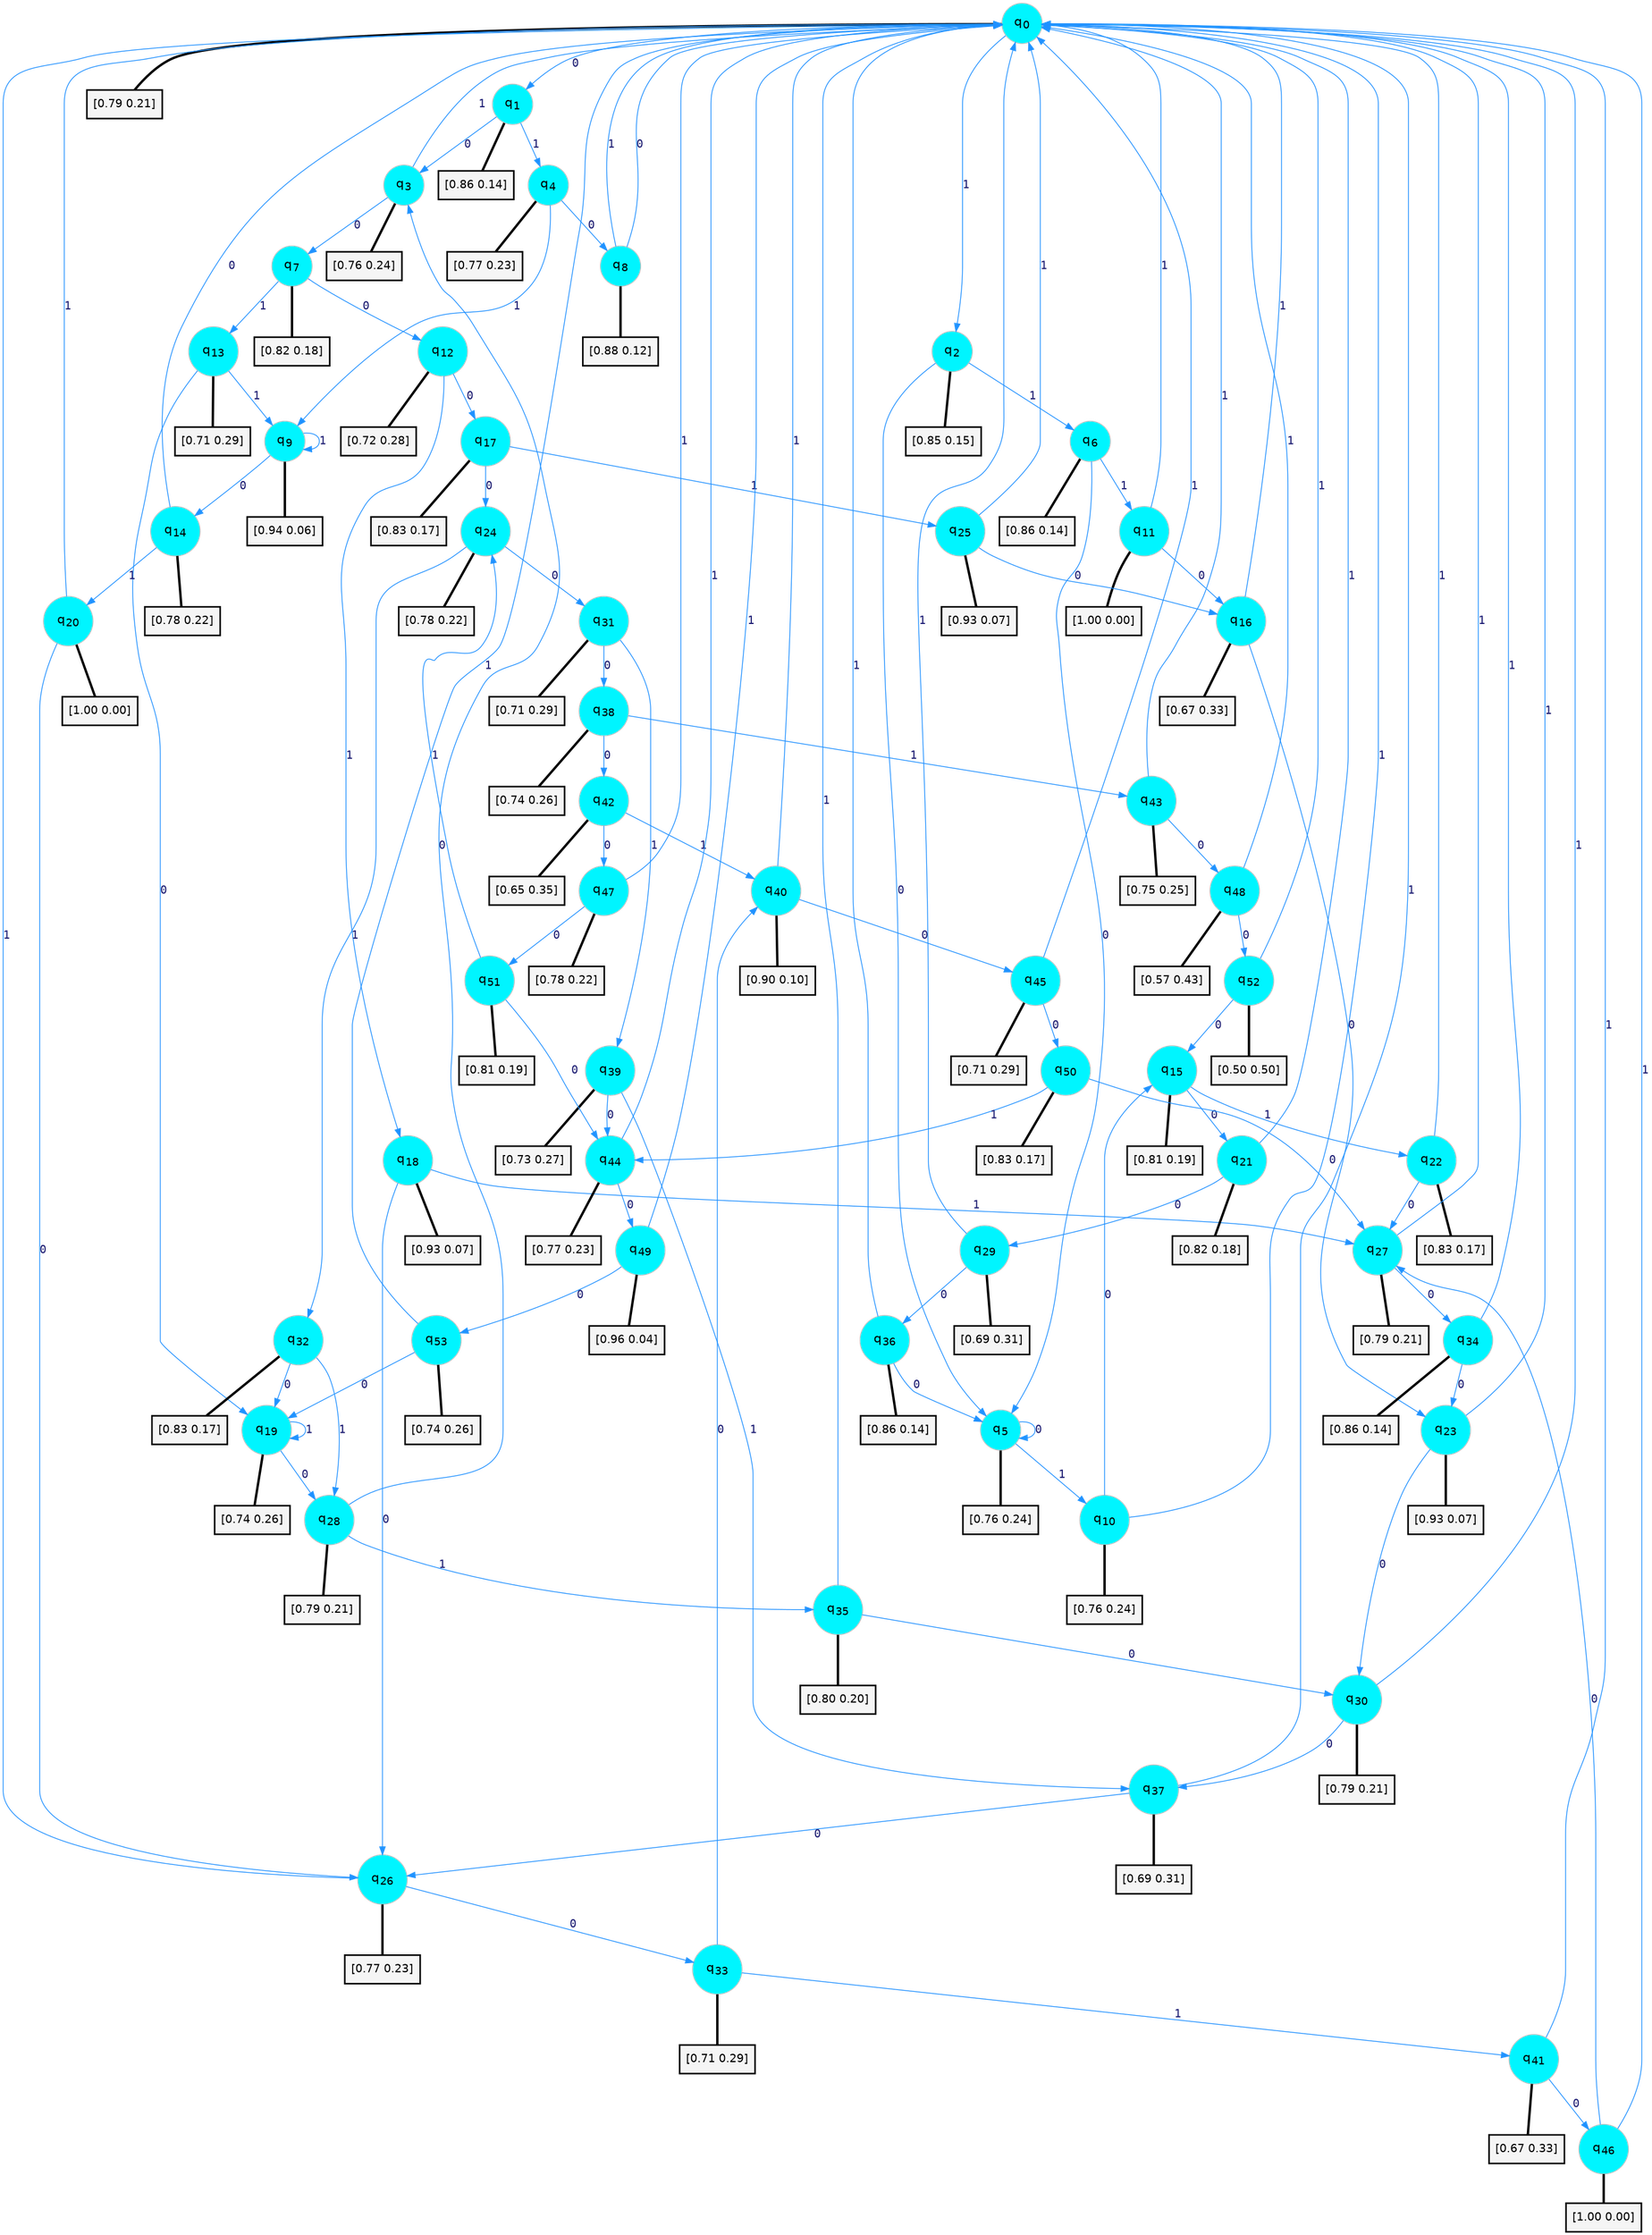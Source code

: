 digraph G {
graph [
bgcolor=transparent, dpi=300, rankdir=TD, size="40,25"];
node [
color=gray, fillcolor=turquoise1, fontcolor=black, fontname=Helvetica, fontsize=16, fontweight=bold, shape=circle, style=filled];
edge [
arrowsize=1, color=dodgerblue1, fontcolor=midnightblue, fontname=courier, fontweight=bold, penwidth=1, style=solid, weight=20];
0[label=<q<SUB>0</SUB>>];
1[label=<q<SUB>1</SUB>>];
2[label=<q<SUB>2</SUB>>];
3[label=<q<SUB>3</SUB>>];
4[label=<q<SUB>4</SUB>>];
5[label=<q<SUB>5</SUB>>];
6[label=<q<SUB>6</SUB>>];
7[label=<q<SUB>7</SUB>>];
8[label=<q<SUB>8</SUB>>];
9[label=<q<SUB>9</SUB>>];
10[label=<q<SUB>10</SUB>>];
11[label=<q<SUB>11</SUB>>];
12[label=<q<SUB>12</SUB>>];
13[label=<q<SUB>13</SUB>>];
14[label=<q<SUB>14</SUB>>];
15[label=<q<SUB>15</SUB>>];
16[label=<q<SUB>16</SUB>>];
17[label=<q<SUB>17</SUB>>];
18[label=<q<SUB>18</SUB>>];
19[label=<q<SUB>19</SUB>>];
20[label=<q<SUB>20</SUB>>];
21[label=<q<SUB>21</SUB>>];
22[label=<q<SUB>22</SUB>>];
23[label=<q<SUB>23</SUB>>];
24[label=<q<SUB>24</SUB>>];
25[label=<q<SUB>25</SUB>>];
26[label=<q<SUB>26</SUB>>];
27[label=<q<SUB>27</SUB>>];
28[label=<q<SUB>28</SUB>>];
29[label=<q<SUB>29</SUB>>];
30[label=<q<SUB>30</SUB>>];
31[label=<q<SUB>31</SUB>>];
32[label=<q<SUB>32</SUB>>];
33[label=<q<SUB>33</SUB>>];
34[label=<q<SUB>34</SUB>>];
35[label=<q<SUB>35</SUB>>];
36[label=<q<SUB>36</SUB>>];
37[label=<q<SUB>37</SUB>>];
38[label=<q<SUB>38</SUB>>];
39[label=<q<SUB>39</SUB>>];
40[label=<q<SUB>40</SUB>>];
41[label=<q<SUB>41</SUB>>];
42[label=<q<SUB>42</SUB>>];
43[label=<q<SUB>43</SUB>>];
44[label=<q<SUB>44</SUB>>];
45[label=<q<SUB>45</SUB>>];
46[label=<q<SUB>46</SUB>>];
47[label=<q<SUB>47</SUB>>];
48[label=<q<SUB>48</SUB>>];
49[label=<q<SUB>49</SUB>>];
50[label=<q<SUB>50</SUB>>];
51[label=<q<SUB>51</SUB>>];
52[label=<q<SUB>52</SUB>>];
53[label=<q<SUB>53</SUB>>];
54[label="[0.79 0.21]", shape=box,fontcolor=black, fontname=Helvetica, fontsize=14, penwidth=2, fillcolor=whitesmoke,color=black];
55[label="[0.86 0.14]", shape=box,fontcolor=black, fontname=Helvetica, fontsize=14, penwidth=2, fillcolor=whitesmoke,color=black];
56[label="[0.85 0.15]", shape=box,fontcolor=black, fontname=Helvetica, fontsize=14, penwidth=2, fillcolor=whitesmoke,color=black];
57[label="[0.76 0.24]", shape=box,fontcolor=black, fontname=Helvetica, fontsize=14, penwidth=2, fillcolor=whitesmoke,color=black];
58[label="[0.77 0.23]", shape=box,fontcolor=black, fontname=Helvetica, fontsize=14, penwidth=2, fillcolor=whitesmoke,color=black];
59[label="[0.76 0.24]", shape=box,fontcolor=black, fontname=Helvetica, fontsize=14, penwidth=2, fillcolor=whitesmoke,color=black];
60[label="[0.86 0.14]", shape=box,fontcolor=black, fontname=Helvetica, fontsize=14, penwidth=2, fillcolor=whitesmoke,color=black];
61[label="[0.82 0.18]", shape=box,fontcolor=black, fontname=Helvetica, fontsize=14, penwidth=2, fillcolor=whitesmoke,color=black];
62[label="[0.88 0.12]", shape=box,fontcolor=black, fontname=Helvetica, fontsize=14, penwidth=2, fillcolor=whitesmoke,color=black];
63[label="[0.94 0.06]", shape=box,fontcolor=black, fontname=Helvetica, fontsize=14, penwidth=2, fillcolor=whitesmoke,color=black];
64[label="[0.76 0.24]", shape=box,fontcolor=black, fontname=Helvetica, fontsize=14, penwidth=2, fillcolor=whitesmoke,color=black];
65[label="[1.00 0.00]", shape=box,fontcolor=black, fontname=Helvetica, fontsize=14, penwidth=2, fillcolor=whitesmoke,color=black];
66[label="[0.72 0.28]", shape=box,fontcolor=black, fontname=Helvetica, fontsize=14, penwidth=2, fillcolor=whitesmoke,color=black];
67[label="[0.71 0.29]", shape=box,fontcolor=black, fontname=Helvetica, fontsize=14, penwidth=2, fillcolor=whitesmoke,color=black];
68[label="[0.78 0.22]", shape=box,fontcolor=black, fontname=Helvetica, fontsize=14, penwidth=2, fillcolor=whitesmoke,color=black];
69[label="[0.81 0.19]", shape=box,fontcolor=black, fontname=Helvetica, fontsize=14, penwidth=2, fillcolor=whitesmoke,color=black];
70[label="[0.67 0.33]", shape=box,fontcolor=black, fontname=Helvetica, fontsize=14, penwidth=2, fillcolor=whitesmoke,color=black];
71[label="[0.83 0.17]", shape=box,fontcolor=black, fontname=Helvetica, fontsize=14, penwidth=2, fillcolor=whitesmoke,color=black];
72[label="[0.93 0.07]", shape=box,fontcolor=black, fontname=Helvetica, fontsize=14, penwidth=2, fillcolor=whitesmoke,color=black];
73[label="[0.74 0.26]", shape=box,fontcolor=black, fontname=Helvetica, fontsize=14, penwidth=2, fillcolor=whitesmoke,color=black];
74[label="[1.00 0.00]", shape=box,fontcolor=black, fontname=Helvetica, fontsize=14, penwidth=2, fillcolor=whitesmoke,color=black];
75[label="[0.82 0.18]", shape=box,fontcolor=black, fontname=Helvetica, fontsize=14, penwidth=2, fillcolor=whitesmoke,color=black];
76[label="[0.83 0.17]", shape=box,fontcolor=black, fontname=Helvetica, fontsize=14, penwidth=2, fillcolor=whitesmoke,color=black];
77[label="[0.93 0.07]", shape=box,fontcolor=black, fontname=Helvetica, fontsize=14, penwidth=2, fillcolor=whitesmoke,color=black];
78[label="[0.78 0.22]", shape=box,fontcolor=black, fontname=Helvetica, fontsize=14, penwidth=2, fillcolor=whitesmoke,color=black];
79[label="[0.93 0.07]", shape=box,fontcolor=black, fontname=Helvetica, fontsize=14, penwidth=2, fillcolor=whitesmoke,color=black];
80[label="[0.77 0.23]", shape=box,fontcolor=black, fontname=Helvetica, fontsize=14, penwidth=2, fillcolor=whitesmoke,color=black];
81[label="[0.79 0.21]", shape=box,fontcolor=black, fontname=Helvetica, fontsize=14, penwidth=2, fillcolor=whitesmoke,color=black];
82[label="[0.79 0.21]", shape=box,fontcolor=black, fontname=Helvetica, fontsize=14, penwidth=2, fillcolor=whitesmoke,color=black];
83[label="[0.69 0.31]", shape=box,fontcolor=black, fontname=Helvetica, fontsize=14, penwidth=2, fillcolor=whitesmoke,color=black];
84[label="[0.79 0.21]", shape=box,fontcolor=black, fontname=Helvetica, fontsize=14, penwidth=2, fillcolor=whitesmoke,color=black];
85[label="[0.71 0.29]", shape=box,fontcolor=black, fontname=Helvetica, fontsize=14, penwidth=2, fillcolor=whitesmoke,color=black];
86[label="[0.83 0.17]", shape=box,fontcolor=black, fontname=Helvetica, fontsize=14, penwidth=2, fillcolor=whitesmoke,color=black];
87[label="[0.71 0.29]", shape=box,fontcolor=black, fontname=Helvetica, fontsize=14, penwidth=2, fillcolor=whitesmoke,color=black];
88[label="[0.86 0.14]", shape=box,fontcolor=black, fontname=Helvetica, fontsize=14, penwidth=2, fillcolor=whitesmoke,color=black];
89[label="[0.80 0.20]", shape=box,fontcolor=black, fontname=Helvetica, fontsize=14, penwidth=2, fillcolor=whitesmoke,color=black];
90[label="[0.86 0.14]", shape=box,fontcolor=black, fontname=Helvetica, fontsize=14, penwidth=2, fillcolor=whitesmoke,color=black];
91[label="[0.69 0.31]", shape=box,fontcolor=black, fontname=Helvetica, fontsize=14, penwidth=2, fillcolor=whitesmoke,color=black];
92[label="[0.74 0.26]", shape=box,fontcolor=black, fontname=Helvetica, fontsize=14, penwidth=2, fillcolor=whitesmoke,color=black];
93[label="[0.73 0.27]", shape=box,fontcolor=black, fontname=Helvetica, fontsize=14, penwidth=2, fillcolor=whitesmoke,color=black];
94[label="[0.90 0.10]", shape=box,fontcolor=black, fontname=Helvetica, fontsize=14, penwidth=2, fillcolor=whitesmoke,color=black];
95[label="[0.67 0.33]", shape=box,fontcolor=black, fontname=Helvetica, fontsize=14, penwidth=2, fillcolor=whitesmoke,color=black];
96[label="[0.65 0.35]", shape=box,fontcolor=black, fontname=Helvetica, fontsize=14, penwidth=2, fillcolor=whitesmoke,color=black];
97[label="[0.75 0.25]", shape=box,fontcolor=black, fontname=Helvetica, fontsize=14, penwidth=2, fillcolor=whitesmoke,color=black];
98[label="[0.77 0.23]", shape=box,fontcolor=black, fontname=Helvetica, fontsize=14, penwidth=2, fillcolor=whitesmoke,color=black];
99[label="[0.71 0.29]", shape=box,fontcolor=black, fontname=Helvetica, fontsize=14, penwidth=2, fillcolor=whitesmoke,color=black];
100[label="[1.00 0.00]", shape=box,fontcolor=black, fontname=Helvetica, fontsize=14, penwidth=2, fillcolor=whitesmoke,color=black];
101[label="[0.78 0.22]", shape=box,fontcolor=black, fontname=Helvetica, fontsize=14, penwidth=2, fillcolor=whitesmoke,color=black];
102[label="[0.57 0.43]", shape=box,fontcolor=black, fontname=Helvetica, fontsize=14, penwidth=2, fillcolor=whitesmoke,color=black];
103[label="[0.96 0.04]", shape=box,fontcolor=black, fontname=Helvetica, fontsize=14, penwidth=2, fillcolor=whitesmoke,color=black];
104[label="[0.83 0.17]", shape=box,fontcolor=black, fontname=Helvetica, fontsize=14, penwidth=2, fillcolor=whitesmoke,color=black];
105[label="[0.81 0.19]", shape=box,fontcolor=black, fontname=Helvetica, fontsize=14, penwidth=2, fillcolor=whitesmoke,color=black];
106[label="[0.50 0.50]", shape=box,fontcolor=black, fontname=Helvetica, fontsize=14, penwidth=2, fillcolor=whitesmoke,color=black];
107[label="[0.74 0.26]", shape=box,fontcolor=black, fontname=Helvetica, fontsize=14, penwidth=2, fillcolor=whitesmoke,color=black];
0->1 [label=0];
0->2 [label=1];
0->54 [arrowhead=none, penwidth=3,color=black];
1->3 [label=0];
1->4 [label=1];
1->55 [arrowhead=none, penwidth=3,color=black];
2->5 [label=0];
2->6 [label=1];
2->56 [arrowhead=none, penwidth=3,color=black];
3->7 [label=0];
3->0 [label=1];
3->57 [arrowhead=none, penwidth=3,color=black];
4->8 [label=0];
4->9 [label=1];
4->58 [arrowhead=none, penwidth=3,color=black];
5->5 [label=0];
5->10 [label=1];
5->59 [arrowhead=none, penwidth=3,color=black];
6->5 [label=0];
6->11 [label=1];
6->60 [arrowhead=none, penwidth=3,color=black];
7->12 [label=0];
7->13 [label=1];
7->61 [arrowhead=none, penwidth=3,color=black];
8->0 [label=0];
8->0 [label=1];
8->62 [arrowhead=none, penwidth=3,color=black];
9->14 [label=0];
9->9 [label=1];
9->63 [arrowhead=none, penwidth=3,color=black];
10->15 [label=0];
10->0 [label=1];
10->64 [arrowhead=none, penwidth=3,color=black];
11->16 [label=0];
11->0 [label=1];
11->65 [arrowhead=none, penwidth=3,color=black];
12->17 [label=0];
12->18 [label=1];
12->66 [arrowhead=none, penwidth=3,color=black];
13->19 [label=0];
13->9 [label=1];
13->67 [arrowhead=none, penwidth=3,color=black];
14->0 [label=0];
14->20 [label=1];
14->68 [arrowhead=none, penwidth=3,color=black];
15->21 [label=0];
15->22 [label=1];
15->69 [arrowhead=none, penwidth=3,color=black];
16->23 [label=0];
16->0 [label=1];
16->70 [arrowhead=none, penwidth=3,color=black];
17->24 [label=0];
17->25 [label=1];
17->71 [arrowhead=none, penwidth=3,color=black];
18->26 [label=0];
18->27 [label=1];
18->72 [arrowhead=none, penwidth=3,color=black];
19->28 [label=0];
19->19 [label=1];
19->73 [arrowhead=none, penwidth=3,color=black];
20->26 [label=0];
20->0 [label=1];
20->74 [arrowhead=none, penwidth=3,color=black];
21->29 [label=0];
21->0 [label=1];
21->75 [arrowhead=none, penwidth=3,color=black];
22->27 [label=0];
22->0 [label=1];
22->76 [arrowhead=none, penwidth=3,color=black];
23->30 [label=0];
23->0 [label=1];
23->77 [arrowhead=none, penwidth=3,color=black];
24->31 [label=0];
24->32 [label=1];
24->78 [arrowhead=none, penwidth=3,color=black];
25->16 [label=0];
25->0 [label=1];
25->79 [arrowhead=none, penwidth=3,color=black];
26->33 [label=0];
26->0 [label=1];
26->80 [arrowhead=none, penwidth=3,color=black];
27->34 [label=0];
27->0 [label=1];
27->81 [arrowhead=none, penwidth=3,color=black];
28->3 [label=0];
28->35 [label=1];
28->82 [arrowhead=none, penwidth=3,color=black];
29->36 [label=0];
29->0 [label=1];
29->83 [arrowhead=none, penwidth=3,color=black];
30->37 [label=0];
30->0 [label=1];
30->84 [arrowhead=none, penwidth=3,color=black];
31->38 [label=0];
31->39 [label=1];
31->85 [arrowhead=none, penwidth=3,color=black];
32->19 [label=0];
32->28 [label=1];
32->86 [arrowhead=none, penwidth=3,color=black];
33->40 [label=0];
33->41 [label=1];
33->87 [arrowhead=none, penwidth=3,color=black];
34->23 [label=0];
34->0 [label=1];
34->88 [arrowhead=none, penwidth=3,color=black];
35->30 [label=0];
35->0 [label=1];
35->89 [arrowhead=none, penwidth=3,color=black];
36->5 [label=0];
36->0 [label=1];
36->90 [arrowhead=none, penwidth=3,color=black];
37->26 [label=0];
37->0 [label=1];
37->91 [arrowhead=none, penwidth=3,color=black];
38->42 [label=0];
38->43 [label=1];
38->92 [arrowhead=none, penwidth=3,color=black];
39->44 [label=0];
39->37 [label=1];
39->93 [arrowhead=none, penwidth=3,color=black];
40->45 [label=0];
40->0 [label=1];
40->94 [arrowhead=none, penwidth=3,color=black];
41->46 [label=0];
41->0 [label=1];
41->95 [arrowhead=none, penwidth=3,color=black];
42->47 [label=0];
42->40 [label=1];
42->96 [arrowhead=none, penwidth=3,color=black];
43->48 [label=0];
43->0 [label=1];
43->97 [arrowhead=none, penwidth=3,color=black];
44->49 [label=0];
44->0 [label=1];
44->98 [arrowhead=none, penwidth=3,color=black];
45->50 [label=0];
45->0 [label=1];
45->99 [arrowhead=none, penwidth=3,color=black];
46->27 [label=0];
46->0 [label=1];
46->100 [arrowhead=none, penwidth=3,color=black];
47->51 [label=0];
47->0 [label=1];
47->101 [arrowhead=none, penwidth=3,color=black];
48->52 [label=0];
48->0 [label=1];
48->102 [arrowhead=none, penwidth=3,color=black];
49->53 [label=0];
49->0 [label=1];
49->103 [arrowhead=none, penwidth=3,color=black];
50->27 [label=0];
50->44 [label=1];
50->104 [arrowhead=none, penwidth=3,color=black];
51->44 [label=0];
51->24 [label=1];
51->105 [arrowhead=none, penwidth=3,color=black];
52->15 [label=0];
52->0 [label=1];
52->106 [arrowhead=none, penwidth=3,color=black];
53->19 [label=0];
53->0 [label=1];
53->107 [arrowhead=none, penwidth=3,color=black];
}
